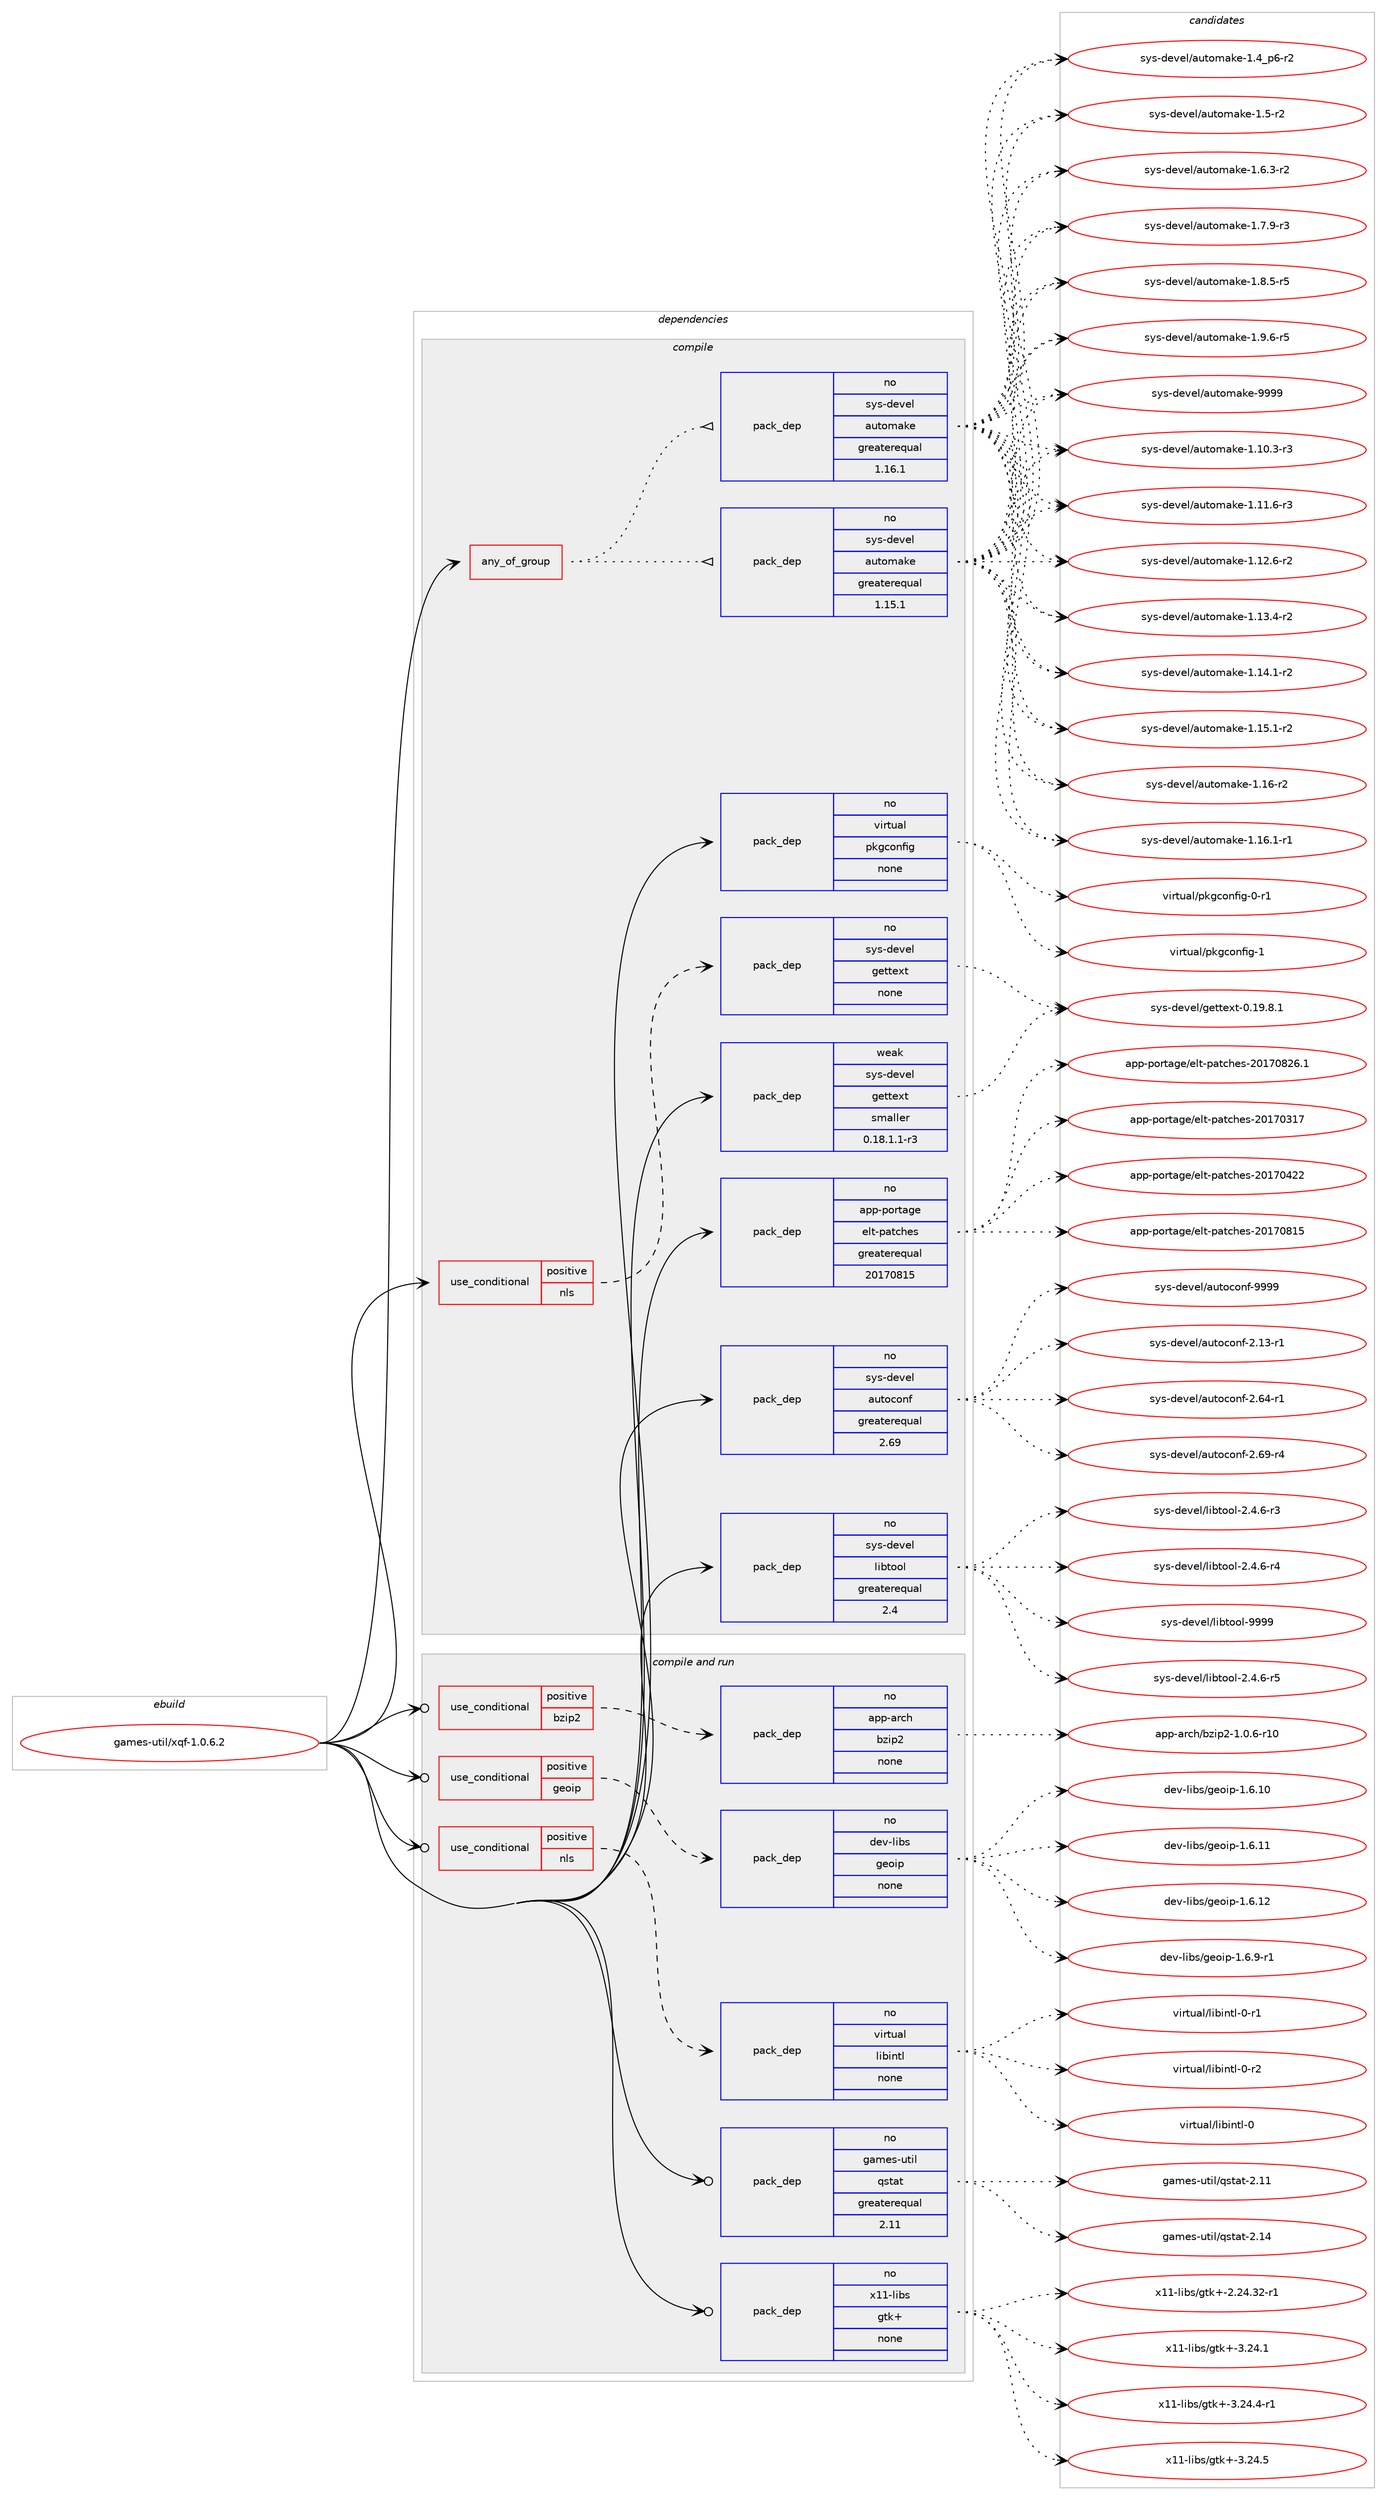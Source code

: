 digraph prolog {

# *************
# Graph options
# *************

newrank=true;
concentrate=true;
compound=true;
graph [rankdir=LR,fontname=Helvetica,fontsize=10,ranksep=1.5];#, ranksep=2.5, nodesep=0.2];
edge  [arrowhead=vee];
node  [fontname=Helvetica,fontsize=10];

# **********
# The ebuild
# **********

subgraph cluster_leftcol {
color=gray;
rank=same;
label=<<i>ebuild</i>>;
id [label="games-util/xqf-1.0.6.2", color=red, width=4, href="../games-util/xqf-1.0.6.2.svg"];
}

# ****************
# The dependencies
# ****************

subgraph cluster_midcol {
color=gray;
label=<<i>dependencies</i>>;
subgraph cluster_compile {
fillcolor="#eeeeee";
style=filled;
label=<<i>compile</i>>;
subgraph any23515 {
dependency1562345 [label=<<TABLE BORDER="0" CELLBORDER="1" CELLSPACING="0" CELLPADDING="4"><TR><TD CELLPADDING="10">any_of_group</TD></TR></TABLE>>, shape=none, color=red];subgraph pack1110912 {
dependency1562346 [label=<<TABLE BORDER="0" CELLBORDER="1" CELLSPACING="0" CELLPADDING="4" WIDTH="220"><TR><TD ROWSPAN="6" CELLPADDING="30">pack_dep</TD></TR><TR><TD WIDTH="110">no</TD></TR><TR><TD>sys-devel</TD></TR><TR><TD>automake</TD></TR><TR><TD>greaterequal</TD></TR><TR><TD>1.16.1</TD></TR></TABLE>>, shape=none, color=blue];
}
dependency1562345:e -> dependency1562346:w [weight=20,style="dotted",arrowhead="oinv"];
subgraph pack1110913 {
dependency1562347 [label=<<TABLE BORDER="0" CELLBORDER="1" CELLSPACING="0" CELLPADDING="4" WIDTH="220"><TR><TD ROWSPAN="6" CELLPADDING="30">pack_dep</TD></TR><TR><TD WIDTH="110">no</TD></TR><TR><TD>sys-devel</TD></TR><TR><TD>automake</TD></TR><TR><TD>greaterequal</TD></TR><TR><TD>1.15.1</TD></TR></TABLE>>, shape=none, color=blue];
}
dependency1562345:e -> dependency1562347:w [weight=20,style="dotted",arrowhead="oinv"];
}
id:e -> dependency1562345:w [weight=20,style="solid",arrowhead="vee"];
subgraph cond427323 {
dependency1562348 [label=<<TABLE BORDER="0" CELLBORDER="1" CELLSPACING="0" CELLPADDING="4"><TR><TD ROWSPAN="3" CELLPADDING="10">use_conditional</TD></TR><TR><TD>positive</TD></TR><TR><TD>nls</TD></TR></TABLE>>, shape=none, color=red];
subgraph pack1110914 {
dependency1562349 [label=<<TABLE BORDER="0" CELLBORDER="1" CELLSPACING="0" CELLPADDING="4" WIDTH="220"><TR><TD ROWSPAN="6" CELLPADDING="30">pack_dep</TD></TR><TR><TD WIDTH="110">no</TD></TR><TR><TD>sys-devel</TD></TR><TR><TD>gettext</TD></TR><TR><TD>none</TD></TR><TR><TD></TD></TR></TABLE>>, shape=none, color=blue];
}
dependency1562348:e -> dependency1562349:w [weight=20,style="dashed",arrowhead="vee"];
}
id:e -> dependency1562348:w [weight=20,style="solid",arrowhead="vee"];
subgraph pack1110915 {
dependency1562350 [label=<<TABLE BORDER="0" CELLBORDER="1" CELLSPACING="0" CELLPADDING="4" WIDTH="220"><TR><TD ROWSPAN="6" CELLPADDING="30">pack_dep</TD></TR><TR><TD WIDTH="110">no</TD></TR><TR><TD>app-portage</TD></TR><TR><TD>elt-patches</TD></TR><TR><TD>greaterequal</TD></TR><TR><TD>20170815</TD></TR></TABLE>>, shape=none, color=blue];
}
id:e -> dependency1562350:w [weight=20,style="solid",arrowhead="vee"];
subgraph pack1110916 {
dependency1562351 [label=<<TABLE BORDER="0" CELLBORDER="1" CELLSPACING="0" CELLPADDING="4" WIDTH="220"><TR><TD ROWSPAN="6" CELLPADDING="30">pack_dep</TD></TR><TR><TD WIDTH="110">no</TD></TR><TR><TD>sys-devel</TD></TR><TR><TD>autoconf</TD></TR><TR><TD>greaterequal</TD></TR><TR><TD>2.69</TD></TR></TABLE>>, shape=none, color=blue];
}
id:e -> dependency1562351:w [weight=20,style="solid",arrowhead="vee"];
subgraph pack1110917 {
dependency1562352 [label=<<TABLE BORDER="0" CELLBORDER="1" CELLSPACING="0" CELLPADDING="4" WIDTH="220"><TR><TD ROWSPAN="6" CELLPADDING="30">pack_dep</TD></TR><TR><TD WIDTH="110">no</TD></TR><TR><TD>sys-devel</TD></TR><TR><TD>libtool</TD></TR><TR><TD>greaterequal</TD></TR><TR><TD>2.4</TD></TR></TABLE>>, shape=none, color=blue];
}
id:e -> dependency1562352:w [weight=20,style="solid",arrowhead="vee"];
subgraph pack1110918 {
dependency1562353 [label=<<TABLE BORDER="0" CELLBORDER="1" CELLSPACING="0" CELLPADDING="4" WIDTH="220"><TR><TD ROWSPAN="6" CELLPADDING="30">pack_dep</TD></TR><TR><TD WIDTH="110">no</TD></TR><TR><TD>virtual</TD></TR><TR><TD>pkgconfig</TD></TR><TR><TD>none</TD></TR><TR><TD></TD></TR></TABLE>>, shape=none, color=blue];
}
id:e -> dependency1562353:w [weight=20,style="solid",arrowhead="vee"];
subgraph pack1110919 {
dependency1562354 [label=<<TABLE BORDER="0" CELLBORDER="1" CELLSPACING="0" CELLPADDING="4" WIDTH="220"><TR><TD ROWSPAN="6" CELLPADDING="30">pack_dep</TD></TR><TR><TD WIDTH="110">weak</TD></TR><TR><TD>sys-devel</TD></TR><TR><TD>gettext</TD></TR><TR><TD>smaller</TD></TR><TR><TD>0.18.1.1-r3</TD></TR></TABLE>>, shape=none, color=blue];
}
id:e -> dependency1562354:w [weight=20,style="solid",arrowhead="vee"];
}
subgraph cluster_compileandrun {
fillcolor="#eeeeee";
style=filled;
label=<<i>compile and run</i>>;
subgraph cond427324 {
dependency1562355 [label=<<TABLE BORDER="0" CELLBORDER="1" CELLSPACING="0" CELLPADDING="4"><TR><TD ROWSPAN="3" CELLPADDING="10">use_conditional</TD></TR><TR><TD>positive</TD></TR><TR><TD>bzip2</TD></TR></TABLE>>, shape=none, color=red];
subgraph pack1110920 {
dependency1562356 [label=<<TABLE BORDER="0" CELLBORDER="1" CELLSPACING="0" CELLPADDING="4" WIDTH="220"><TR><TD ROWSPAN="6" CELLPADDING="30">pack_dep</TD></TR><TR><TD WIDTH="110">no</TD></TR><TR><TD>app-arch</TD></TR><TR><TD>bzip2</TD></TR><TR><TD>none</TD></TR><TR><TD></TD></TR></TABLE>>, shape=none, color=blue];
}
dependency1562355:e -> dependency1562356:w [weight=20,style="dashed",arrowhead="vee"];
}
id:e -> dependency1562355:w [weight=20,style="solid",arrowhead="odotvee"];
subgraph cond427325 {
dependency1562357 [label=<<TABLE BORDER="0" CELLBORDER="1" CELLSPACING="0" CELLPADDING="4"><TR><TD ROWSPAN="3" CELLPADDING="10">use_conditional</TD></TR><TR><TD>positive</TD></TR><TR><TD>geoip</TD></TR></TABLE>>, shape=none, color=red];
subgraph pack1110921 {
dependency1562358 [label=<<TABLE BORDER="0" CELLBORDER="1" CELLSPACING="0" CELLPADDING="4" WIDTH="220"><TR><TD ROWSPAN="6" CELLPADDING="30">pack_dep</TD></TR><TR><TD WIDTH="110">no</TD></TR><TR><TD>dev-libs</TD></TR><TR><TD>geoip</TD></TR><TR><TD>none</TD></TR><TR><TD></TD></TR></TABLE>>, shape=none, color=blue];
}
dependency1562357:e -> dependency1562358:w [weight=20,style="dashed",arrowhead="vee"];
}
id:e -> dependency1562357:w [weight=20,style="solid",arrowhead="odotvee"];
subgraph cond427326 {
dependency1562359 [label=<<TABLE BORDER="0" CELLBORDER="1" CELLSPACING="0" CELLPADDING="4"><TR><TD ROWSPAN="3" CELLPADDING="10">use_conditional</TD></TR><TR><TD>positive</TD></TR><TR><TD>nls</TD></TR></TABLE>>, shape=none, color=red];
subgraph pack1110922 {
dependency1562360 [label=<<TABLE BORDER="0" CELLBORDER="1" CELLSPACING="0" CELLPADDING="4" WIDTH="220"><TR><TD ROWSPAN="6" CELLPADDING="30">pack_dep</TD></TR><TR><TD WIDTH="110">no</TD></TR><TR><TD>virtual</TD></TR><TR><TD>libintl</TD></TR><TR><TD>none</TD></TR><TR><TD></TD></TR></TABLE>>, shape=none, color=blue];
}
dependency1562359:e -> dependency1562360:w [weight=20,style="dashed",arrowhead="vee"];
}
id:e -> dependency1562359:w [weight=20,style="solid",arrowhead="odotvee"];
subgraph pack1110923 {
dependency1562361 [label=<<TABLE BORDER="0" CELLBORDER="1" CELLSPACING="0" CELLPADDING="4" WIDTH="220"><TR><TD ROWSPAN="6" CELLPADDING="30">pack_dep</TD></TR><TR><TD WIDTH="110">no</TD></TR><TR><TD>games-util</TD></TR><TR><TD>qstat</TD></TR><TR><TD>greaterequal</TD></TR><TR><TD>2.11</TD></TR></TABLE>>, shape=none, color=blue];
}
id:e -> dependency1562361:w [weight=20,style="solid",arrowhead="odotvee"];
subgraph pack1110924 {
dependency1562362 [label=<<TABLE BORDER="0" CELLBORDER="1" CELLSPACING="0" CELLPADDING="4" WIDTH="220"><TR><TD ROWSPAN="6" CELLPADDING="30">pack_dep</TD></TR><TR><TD WIDTH="110">no</TD></TR><TR><TD>x11-libs</TD></TR><TR><TD>gtk+</TD></TR><TR><TD>none</TD></TR><TR><TD></TD></TR></TABLE>>, shape=none, color=blue];
}
id:e -> dependency1562362:w [weight=20,style="solid",arrowhead="odotvee"];
}
subgraph cluster_run {
fillcolor="#eeeeee";
style=filled;
label=<<i>run</i>>;
}
}

# **************
# The candidates
# **************

subgraph cluster_choices {
rank=same;
color=gray;
label=<<i>candidates</i>>;

subgraph choice1110912 {
color=black;
nodesep=1;
choice11512111545100101118101108479711711611110997107101454946494846514511451 [label="sys-devel/automake-1.10.3-r3", color=red, width=4,href="../sys-devel/automake-1.10.3-r3.svg"];
choice11512111545100101118101108479711711611110997107101454946494946544511451 [label="sys-devel/automake-1.11.6-r3", color=red, width=4,href="../sys-devel/automake-1.11.6-r3.svg"];
choice11512111545100101118101108479711711611110997107101454946495046544511450 [label="sys-devel/automake-1.12.6-r2", color=red, width=4,href="../sys-devel/automake-1.12.6-r2.svg"];
choice11512111545100101118101108479711711611110997107101454946495146524511450 [label="sys-devel/automake-1.13.4-r2", color=red, width=4,href="../sys-devel/automake-1.13.4-r2.svg"];
choice11512111545100101118101108479711711611110997107101454946495246494511450 [label="sys-devel/automake-1.14.1-r2", color=red, width=4,href="../sys-devel/automake-1.14.1-r2.svg"];
choice11512111545100101118101108479711711611110997107101454946495346494511450 [label="sys-devel/automake-1.15.1-r2", color=red, width=4,href="../sys-devel/automake-1.15.1-r2.svg"];
choice1151211154510010111810110847971171161111099710710145494649544511450 [label="sys-devel/automake-1.16-r2", color=red, width=4,href="../sys-devel/automake-1.16-r2.svg"];
choice11512111545100101118101108479711711611110997107101454946495446494511449 [label="sys-devel/automake-1.16.1-r1", color=red, width=4,href="../sys-devel/automake-1.16.1-r1.svg"];
choice115121115451001011181011084797117116111109971071014549465295112544511450 [label="sys-devel/automake-1.4_p6-r2", color=red, width=4,href="../sys-devel/automake-1.4_p6-r2.svg"];
choice11512111545100101118101108479711711611110997107101454946534511450 [label="sys-devel/automake-1.5-r2", color=red, width=4,href="../sys-devel/automake-1.5-r2.svg"];
choice115121115451001011181011084797117116111109971071014549465446514511450 [label="sys-devel/automake-1.6.3-r2", color=red, width=4,href="../sys-devel/automake-1.6.3-r2.svg"];
choice115121115451001011181011084797117116111109971071014549465546574511451 [label="sys-devel/automake-1.7.9-r3", color=red, width=4,href="../sys-devel/automake-1.7.9-r3.svg"];
choice115121115451001011181011084797117116111109971071014549465646534511453 [label="sys-devel/automake-1.8.5-r5", color=red, width=4,href="../sys-devel/automake-1.8.5-r5.svg"];
choice115121115451001011181011084797117116111109971071014549465746544511453 [label="sys-devel/automake-1.9.6-r5", color=red, width=4,href="../sys-devel/automake-1.9.6-r5.svg"];
choice115121115451001011181011084797117116111109971071014557575757 [label="sys-devel/automake-9999", color=red, width=4,href="../sys-devel/automake-9999.svg"];
dependency1562346:e -> choice11512111545100101118101108479711711611110997107101454946494846514511451:w [style=dotted,weight="100"];
dependency1562346:e -> choice11512111545100101118101108479711711611110997107101454946494946544511451:w [style=dotted,weight="100"];
dependency1562346:e -> choice11512111545100101118101108479711711611110997107101454946495046544511450:w [style=dotted,weight="100"];
dependency1562346:e -> choice11512111545100101118101108479711711611110997107101454946495146524511450:w [style=dotted,weight="100"];
dependency1562346:e -> choice11512111545100101118101108479711711611110997107101454946495246494511450:w [style=dotted,weight="100"];
dependency1562346:e -> choice11512111545100101118101108479711711611110997107101454946495346494511450:w [style=dotted,weight="100"];
dependency1562346:e -> choice1151211154510010111810110847971171161111099710710145494649544511450:w [style=dotted,weight="100"];
dependency1562346:e -> choice11512111545100101118101108479711711611110997107101454946495446494511449:w [style=dotted,weight="100"];
dependency1562346:e -> choice115121115451001011181011084797117116111109971071014549465295112544511450:w [style=dotted,weight="100"];
dependency1562346:e -> choice11512111545100101118101108479711711611110997107101454946534511450:w [style=dotted,weight="100"];
dependency1562346:e -> choice115121115451001011181011084797117116111109971071014549465446514511450:w [style=dotted,weight="100"];
dependency1562346:e -> choice115121115451001011181011084797117116111109971071014549465546574511451:w [style=dotted,weight="100"];
dependency1562346:e -> choice115121115451001011181011084797117116111109971071014549465646534511453:w [style=dotted,weight="100"];
dependency1562346:e -> choice115121115451001011181011084797117116111109971071014549465746544511453:w [style=dotted,weight="100"];
dependency1562346:e -> choice115121115451001011181011084797117116111109971071014557575757:w [style=dotted,weight="100"];
}
subgraph choice1110913 {
color=black;
nodesep=1;
choice11512111545100101118101108479711711611110997107101454946494846514511451 [label="sys-devel/automake-1.10.3-r3", color=red, width=4,href="../sys-devel/automake-1.10.3-r3.svg"];
choice11512111545100101118101108479711711611110997107101454946494946544511451 [label="sys-devel/automake-1.11.6-r3", color=red, width=4,href="../sys-devel/automake-1.11.6-r3.svg"];
choice11512111545100101118101108479711711611110997107101454946495046544511450 [label="sys-devel/automake-1.12.6-r2", color=red, width=4,href="../sys-devel/automake-1.12.6-r2.svg"];
choice11512111545100101118101108479711711611110997107101454946495146524511450 [label="sys-devel/automake-1.13.4-r2", color=red, width=4,href="../sys-devel/automake-1.13.4-r2.svg"];
choice11512111545100101118101108479711711611110997107101454946495246494511450 [label="sys-devel/automake-1.14.1-r2", color=red, width=4,href="../sys-devel/automake-1.14.1-r2.svg"];
choice11512111545100101118101108479711711611110997107101454946495346494511450 [label="sys-devel/automake-1.15.1-r2", color=red, width=4,href="../sys-devel/automake-1.15.1-r2.svg"];
choice1151211154510010111810110847971171161111099710710145494649544511450 [label="sys-devel/automake-1.16-r2", color=red, width=4,href="../sys-devel/automake-1.16-r2.svg"];
choice11512111545100101118101108479711711611110997107101454946495446494511449 [label="sys-devel/automake-1.16.1-r1", color=red, width=4,href="../sys-devel/automake-1.16.1-r1.svg"];
choice115121115451001011181011084797117116111109971071014549465295112544511450 [label="sys-devel/automake-1.4_p6-r2", color=red, width=4,href="../sys-devel/automake-1.4_p6-r2.svg"];
choice11512111545100101118101108479711711611110997107101454946534511450 [label="sys-devel/automake-1.5-r2", color=red, width=4,href="../sys-devel/automake-1.5-r2.svg"];
choice115121115451001011181011084797117116111109971071014549465446514511450 [label="sys-devel/automake-1.6.3-r2", color=red, width=4,href="../sys-devel/automake-1.6.3-r2.svg"];
choice115121115451001011181011084797117116111109971071014549465546574511451 [label="sys-devel/automake-1.7.9-r3", color=red, width=4,href="../sys-devel/automake-1.7.9-r3.svg"];
choice115121115451001011181011084797117116111109971071014549465646534511453 [label="sys-devel/automake-1.8.5-r5", color=red, width=4,href="../sys-devel/automake-1.8.5-r5.svg"];
choice115121115451001011181011084797117116111109971071014549465746544511453 [label="sys-devel/automake-1.9.6-r5", color=red, width=4,href="../sys-devel/automake-1.9.6-r5.svg"];
choice115121115451001011181011084797117116111109971071014557575757 [label="sys-devel/automake-9999", color=red, width=4,href="../sys-devel/automake-9999.svg"];
dependency1562347:e -> choice11512111545100101118101108479711711611110997107101454946494846514511451:w [style=dotted,weight="100"];
dependency1562347:e -> choice11512111545100101118101108479711711611110997107101454946494946544511451:w [style=dotted,weight="100"];
dependency1562347:e -> choice11512111545100101118101108479711711611110997107101454946495046544511450:w [style=dotted,weight="100"];
dependency1562347:e -> choice11512111545100101118101108479711711611110997107101454946495146524511450:w [style=dotted,weight="100"];
dependency1562347:e -> choice11512111545100101118101108479711711611110997107101454946495246494511450:w [style=dotted,weight="100"];
dependency1562347:e -> choice11512111545100101118101108479711711611110997107101454946495346494511450:w [style=dotted,weight="100"];
dependency1562347:e -> choice1151211154510010111810110847971171161111099710710145494649544511450:w [style=dotted,weight="100"];
dependency1562347:e -> choice11512111545100101118101108479711711611110997107101454946495446494511449:w [style=dotted,weight="100"];
dependency1562347:e -> choice115121115451001011181011084797117116111109971071014549465295112544511450:w [style=dotted,weight="100"];
dependency1562347:e -> choice11512111545100101118101108479711711611110997107101454946534511450:w [style=dotted,weight="100"];
dependency1562347:e -> choice115121115451001011181011084797117116111109971071014549465446514511450:w [style=dotted,weight="100"];
dependency1562347:e -> choice115121115451001011181011084797117116111109971071014549465546574511451:w [style=dotted,weight="100"];
dependency1562347:e -> choice115121115451001011181011084797117116111109971071014549465646534511453:w [style=dotted,weight="100"];
dependency1562347:e -> choice115121115451001011181011084797117116111109971071014549465746544511453:w [style=dotted,weight="100"];
dependency1562347:e -> choice115121115451001011181011084797117116111109971071014557575757:w [style=dotted,weight="100"];
}
subgraph choice1110914 {
color=black;
nodesep=1;
choice1151211154510010111810110847103101116116101120116454846495746564649 [label="sys-devel/gettext-0.19.8.1", color=red, width=4,href="../sys-devel/gettext-0.19.8.1.svg"];
dependency1562349:e -> choice1151211154510010111810110847103101116116101120116454846495746564649:w [style=dotted,weight="100"];
}
subgraph choice1110915 {
color=black;
nodesep=1;
choice97112112451121111141169710310147101108116451129711699104101115455048495548514955 [label="app-portage/elt-patches-20170317", color=red, width=4,href="../app-portage/elt-patches-20170317.svg"];
choice97112112451121111141169710310147101108116451129711699104101115455048495548525050 [label="app-portage/elt-patches-20170422", color=red, width=4,href="../app-portage/elt-patches-20170422.svg"];
choice97112112451121111141169710310147101108116451129711699104101115455048495548564953 [label="app-portage/elt-patches-20170815", color=red, width=4,href="../app-portage/elt-patches-20170815.svg"];
choice971121124511211111411697103101471011081164511297116991041011154550484955485650544649 [label="app-portage/elt-patches-20170826.1", color=red, width=4,href="../app-portage/elt-patches-20170826.1.svg"];
dependency1562350:e -> choice97112112451121111141169710310147101108116451129711699104101115455048495548514955:w [style=dotted,weight="100"];
dependency1562350:e -> choice97112112451121111141169710310147101108116451129711699104101115455048495548525050:w [style=dotted,weight="100"];
dependency1562350:e -> choice97112112451121111141169710310147101108116451129711699104101115455048495548564953:w [style=dotted,weight="100"];
dependency1562350:e -> choice971121124511211111411697103101471011081164511297116991041011154550484955485650544649:w [style=dotted,weight="100"];
}
subgraph choice1110916 {
color=black;
nodesep=1;
choice1151211154510010111810110847971171161119911111010245504649514511449 [label="sys-devel/autoconf-2.13-r1", color=red, width=4,href="../sys-devel/autoconf-2.13-r1.svg"];
choice1151211154510010111810110847971171161119911111010245504654524511449 [label="sys-devel/autoconf-2.64-r1", color=red, width=4,href="../sys-devel/autoconf-2.64-r1.svg"];
choice1151211154510010111810110847971171161119911111010245504654574511452 [label="sys-devel/autoconf-2.69-r4", color=red, width=4,href="../sys-devel/autoconf-2.69-r4.svg"];
choice115121115451001011181011084797117116111991111101024557575757 [label="sys-devel/autoconf-9999", color=red, width=4,href="../sys-devel/autoconf-9999.svg"];
dependency1562351:e -> choice1151211154510010111810110847971171161119911111010245504649514511449:w [style=dotted,weight="100"];
dependency1562351:e -> choice1151211154510010111810110847971171161119911111010245504654524511449:w [style=dotted,weight="100"];
dependency1562351:e -> choice1151211154510010111810110847971171161119911111010245504654574511452:w [style=dotted,weight="100"];
dependency1562351:e -> choice115121115451001011181011084797117116111991111101024557575757:w [style=dotted,weight="100"];
}
subgraph choice1110917 {
color=black;
nodesep=1;
choice1151211154510010111810110847108105981161111111084550465246544511451 [label="sys-devel/libtool-2.4.6-r3", color=red, width=4,href="../sys-devel/libtool-2.4.6-r3.svg"];
choice1151211154510010111810110847108105981161111111084550465246544511452 [label="sys-devel/libtool-2.4.6-r4", color=red, width=4,href="../sys-devel/libtool-2.4.6-r4.svg"];
choice1151211154510010111810110847108105981161111111084550465246544511453 [label="sys-devel/libtool-2.4.6-r5", color=red, width=4,href="../sys-devel/libtool-2.4.6-r5.svg"];
choice1151211154510010111810110847108105981161111111084557575757 [label="sys-devel/libtool-9999", color=red, width=4,href="../sys-devel/libtool-9999.svg"];
dependency1562352:e -> choice1151211154510010111810110847108105981161111111084550465246544511451:w [style=dotted,weight="100"];
dependency1562352:e -> choice1151211154510010111810110847108105981161111111084550465246544511452:w [style=dotted,weight="100"];
dependency1562352:e -> choice1151211154510010111810110847108105981161111111084550465246544511453:w [style=dotted,weight="100"];
dependency1562352:e -> choice1151211154510010111810110847108105981161111111084557575757:w [style=dotted,weight="100"];
}
subgraph choice1110918 {
color=black;
nodesep=1;
choice11810511411611797108471121071039911111010210510345484511449 [label="virtual/pkgconfig-0-r1", color=red, width=4,href="../virtual/pkgconfig-0-r1.svg"];
choice1181051141161179710847112107103991111101021051034549 [label="virtual/pkgconfig-1", color=red, width=4,href="../virtual/pkgconfig-1.svg"];
dependency1562353:e -> choice11810511411611797108471121071039911111010210510345484511449:w [style=dotted,weight="100"];
dependency1562353:e -> choice1181051141161179710847112107103991111101021051034549:w [style=dotted,weight="100"];
}
subgraph choice1110919 {
color=black;
nodesep=1;
choice1151211154510010111810110847103101116116101120116454846495746564649 [label="sys-devel/gettext-0.19.8.1", color=red, width=4,href="../sys-devel/gettext-0.19.8.1.svg"];
dependency1562354:e -> choice1151211154510010111810110847103101116116101120116454846495746564649:w [style=dotted,weight="100"];
}
subgraph choice1110920 {
color=black;
nodesep=1;
choice97112112459711499104479812210511250454946484654451144948 [label="app-arch/bzip2-1.0.6-r10", color=red, width=4,href="../app-arch/bzip2-1.0.6-r10.svg"];
dependency1562356:e -> choice97112112459711499104479812210511250454946484654451144948:w [style=dotted,weight="100"];
}
subgraph choice1110921 {
color=black;
nodesep=1;
choice10010111845108105981154710310111110511245494654464948 [label="dev-libs/geoip-1.6.10", color=red, width=4,href="../dev-libs/geoip-1.6.10.svg"];
choice10010111845108105981154710310111110511245494654464949 [label="dev-libs/geoip-1.6.11", color=red, width=4,href="../dev-libs/geoip-1.6.11.svg"];
choice10010111845108105981154710310111110511245494654464950 [label="dev-libs/geoip-1.6.12", color=red, width=4,href="../dev-libs/geoip-1.6.12.svg"];
choice1001011184510810598115471031011111051124549465446574511449 [label="dev-libs/geoip-1.6.9-r1", color=red, width=4,href="../dev-libs/geoip-1.6.9-r1.svg"];
dependency1562358:e -> choice10010111845108105981154710310111110511245494654464948:w [style=dotted,weight="100"];
dependency1562358:e -> choice10010111845108105981154710310111110511245494654464949:w [style=dotted,weight="100"];
dependency1562358:e -> choice10010111845108105981154710310111110511245494654464950:w [style=dotted,weight="100"];
dependency1562358:e -> choice1001011184510810598115471031011111051124549465446574511449:w [style=dotted,weight="100"];
}
subgraph choice1110922 {
color=black;
nodesep=1;
choice1181051141161179710847108105981051101161084548 [label="virtual/libintl-0", color=red, width=4,href="../virtual/libintl-0.svg"];
choice11810511411611797108471081059810511011610845484511449 [label="virtual/libintl-0-r1", color=red, width=4,href="../virtual/libintl-0-r1.svg"];
choice11810511411611797108471081059810511011610845484511450 [label="virtual/libintl-0-r2", color=red, width=4,href="../virtual/libintl-0-r2.svg"];
dependency1562360:e -> choice1181051141161179710847108105981051101161084548:w [style=dotted,weight="100"];
dependency1562360:e -> choice11810511411611797108471081059810511011610845484511449:w [style=dotted,weight="100"];
dependency1562360:e -> choice11810511411611797108471081059810511011610845484511450:w [style=dotted,weight="100"];
}
subgraph choice1110923 {
color=black;
nodesep=1;
choice103971091011154511711610510847113115116971164550464949 [label="games-util/qstat-2.11", color=red, width=4,href="../games-util/qstat-2.11.svg"];
choice103971091011154511711610510847113115116971164550464952 [label="games-util/qstat-2.14", color=red, width=4,href="../games-util/qstat-2.14.svg"];
dependency1562361:e -> choice103971091011154511711610510847113115116971164550464949:w [style=dotted,weight="100"];
dependency1562361:e -> choice103971091011154511711610510847113115116971164550464952:w [style=dotted,weight="100"];
}
subgraph choice1110924 {
color=black;
nodesep=1;
choice12049494510810598115471031161074345504650524651504511449 [label="x11-libs/gtk+-2.24.32-r1", color=red, width=4,href="../x11-libs/gtk+-2.24.32-r1.svg"];
choice12049494510810598115471031161074345514650524649 [label="x11-libs/gtk+-3.24.1", color=red, width=4,href="../x11-libs/gtk+-3.24.1.svg"];
choice120494945108105981154710311610743455146505246524511449 [label="x11-libs/gtk+-3.24.4-r1", color=red, width=4,href="../x11-libs/gtk+-3.24.4-r1.svg"];
choice12049494510810598115471031161074345514650524653 [label="x11-libs/gtk+-3.24.5", color=red, width=4,href="../x11-libs/gtk+-3.24.5.svg"];
dependency1562362:e -> choice12049494510810598115471031161074345504650524651504511449:w [style=dotted,weight="100"];
dependency1562362:e -> choice12049494510810598115471031161074345514650524649:w [style=dotted,weight="100"];
dependency1562362:e -> choice120494945108105981154710311610743455146505246524511449:w [style=dotted,weight="100"];
dependency1562362:e -> choice12049494510810598115471031161074345514650524653:w [style=dotted,weight="100"];
}
}

}
